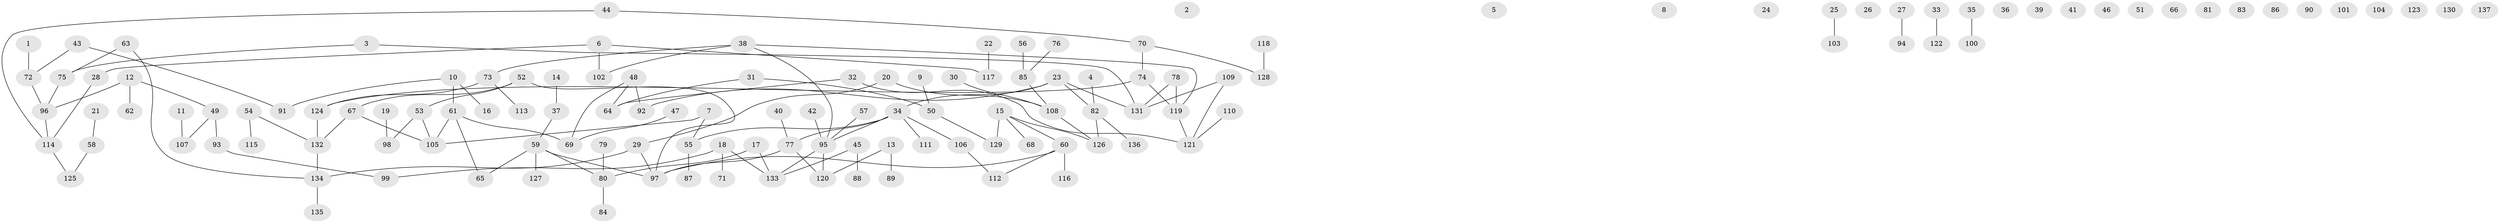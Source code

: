 // Generated by graph-tools (version 1.1) at 2025/40/03/09/25 04:40:15]
// undirected, 137 vertices, 133 edges
graph export_dot {
graph [start="1"]
  node [color=gray90,style=filled];
  1;
  2;
  3;
  4;
  5;
  6;
  7;
  8;
  9;
  10;
  11;
  12;
  13;
  14;
  15;
  16;
  17;
  18;
  19;
  20;
  21;
  22;
  23;
  24;
  25;
  26;
  27;
  28;
  29;
  30;
  31;
  32;
  33;
  34;
  35;
  36;
  37;
  38;
  39;
  40;
  41;
  42;
  43;
  44;
  45;
  46;
  47;
  48;
  49;
  50;
  51;
  52;
  53;
  54;
  55;
  56;
  57;
  58;
  59;
  60;
  61;
  62;
  63;
  64;
  65;
  66;
  67;
  68;
  69;
  70;
  71;
  72;
  73;
  74;
  75;
  76;
  77;
  78;
  79;
  80;
  81;
  82;
  83;
  84;
  85;
  86;
  87;
  88;
  89;
  90;
  91;
  92;
  93;
  94;
  95;
  96;
  97;
  98;
  99;
  100;
  101;
  102;
  103;
  104;
  105;
  106;
  107;
  108;
  109;
  110;
  111;
  112;
  113;
  114;
  115;
  116;
  117;
  118;
  119;
  120;
  121;
  122;
  123;
  124;
  125;
  126;
  127;
  128;
  129;
  130;
  131;
  132;
  133;
  134;
  135;
  136;
  137;
  1 -- 72;
  3 -- 75;
  3 -- 131;
  4 -- 82;
  6 -- 28;
  6 -- 102;
  6 -- 117;
  7 -- 55;
  7 -- 105;
  9 -- 50;
  10 -- 16;
  10 -- 61;
  10 -- 91;
  11 -- 107;
  12 -- 49;
  12 -- 62;
  12 -- 96;
  13 -- 89;
  13 -- 120;
  14 -- 37;
  15 -- 60;
  15 -- 68;
  15 -- 126;
  15 -- 129;
  17 -- 80;
  17 -- 133;
  18 -- 71;
  18 -- 99;
  18 -- 133;
  19 -- 98;
  20 -- 29;
  20 -- 108;
  21 -- 58;
  22 -- 117;
  23 -- 34;
  23 -- 82;
  23 -- 92;
  23 -- 131;
  25 -- 103;
  27 -- 94;
  28 -- 114;
  29 -- 97;
  29 -- 134;
  30 -- 108;
  31 -- 50;
  31 -- 64;
  32 -- 64;
  32 -- 121;
  33 -- 122;
  34 -- 55;
  34 -- 77;
  34 -- 95;
  34 -- 106;
  34 -- 111;
  35 -- 100;
  37 -- 59;
  38 -- 73;
  38 -- 95;
  38 -- 102;
  38 -- 119;
  40 -- 77;
  42 -- 95;
  43 -- 72;
  43 -- 91;
  44 -- 70;
  44 -- 114;
  45 -- 88;
  45 -- 133;
  47 -- 69;
  48 -- 64;
  48 -- 69;
  48 -- 92;
  49 -- 93;
  49 -- 107;
  50 -- 129;
  52 -- 53;
  52 -- 67;
  52 -- 97;
  53 -- 98;
  53 -- 105;
  54 -- 115;
  54 -- 132;
  55 -- 87;
  56 -- 85;
  57 -- 95;
  58 -- 125;
  59 -- 65;
  59 -- 80;
  59 -- 97;
  59 -- 127;
  60 -- 97;
  60 -- 112;
  60 -- 116;
  61 -- 65;
  61 -- 69;
  61 -- 105;
  63 -- 75;
  63 -- 134;
  67 -- 105;
  67 -- 132;
  70 -- 74;
  70 -- 128;
  72 -- 96;
  73 -- 113;
  73 -- 124;
  74 -- 119;
  74 -- 124;
  75 -- 96;
  76 -- 85;
  77 -- 97;
  77 -- 120;
  78 -- 119;
  78 -- 131;
  79 -- 80;
  80 -- 84;
  82 -- 126;
  82 -- 136;
  85 -- 108;
  93 -- 99;
  95 -- 120;
  95 -- 133;
  96 -- 114;
  106 -- 112;
  108 -- 126;
  109 -- 121;
  109 -- 131;
  110 -- 121;
  114 -- 125;
  118 -- 128;
  119 -- 121;
  124 -- 132;
  132 -- 134;
  134 -- 135;
}
